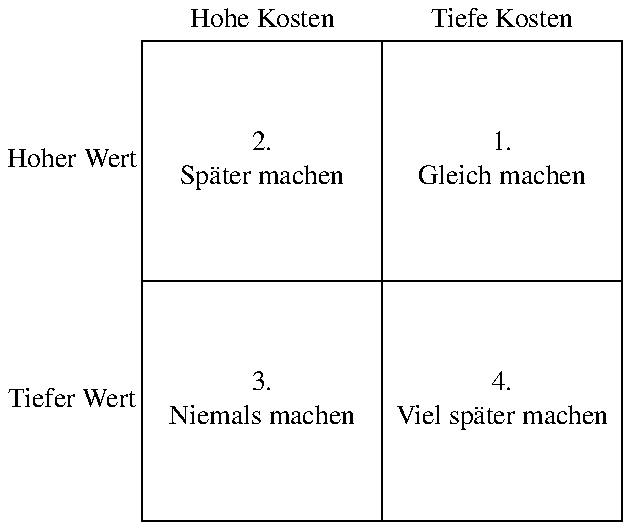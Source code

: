 .PS
A: box wid 1.2 ht 1.2 "2." "Sp\[:a]ter machen"
B: box same "1." "Gleich machen"
C: box same "3." "Niemals machen" at A.s - (0, 0.6)
D: box same "4." "Viel sp\[:a]ter machen" at B.s - (0, 0.6)

box "Hohe Kosten" invisible at A.n + (0, 0.1)
box "Tiefe Kosten" invisible at B.n + (0, 0.1)
box "Hoher Wert" invisible at A.w - (0.35, 0)
box "Tiefer Wert" invisible at C.w - (0.35, 0)
.PE
